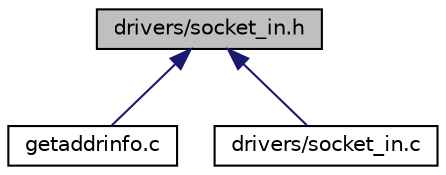 digraph "drivers/socket_in.h"
{
  edge [fontname="Helvetica",fontsize="10",labelfontname="Helvetica",labelfontsize="10"];
  node [fontname="Helvetica",fontsize="10",shape=record];
  Node1 [label="drivers/socket_in.h",height=0.2,width=0.4,color="black", fillcolor="grey75", style="filled", fontcolor="black"];
  Node1 -> Node2 [dir="back",color="midnightblue",fontsize="10",style="solid",fontname="Helvetica"];
  Node2 [label="getaddrinfo.c",height=0.2,width=0.4,color="black", fillcolor="white", style="filled",URL="$getaddrinfo_8c.html"];
  Node1 -> Node3 [dir="back",color="midnightblue",fontsize="10",style="solid",fontname="Helvetica"];
  Node3 [label="drivers/socket_in.c",height=0.2,width=0.4,color="black", fillcolor="white", style="filled",URL="$socket__in_8c.html"];
}
